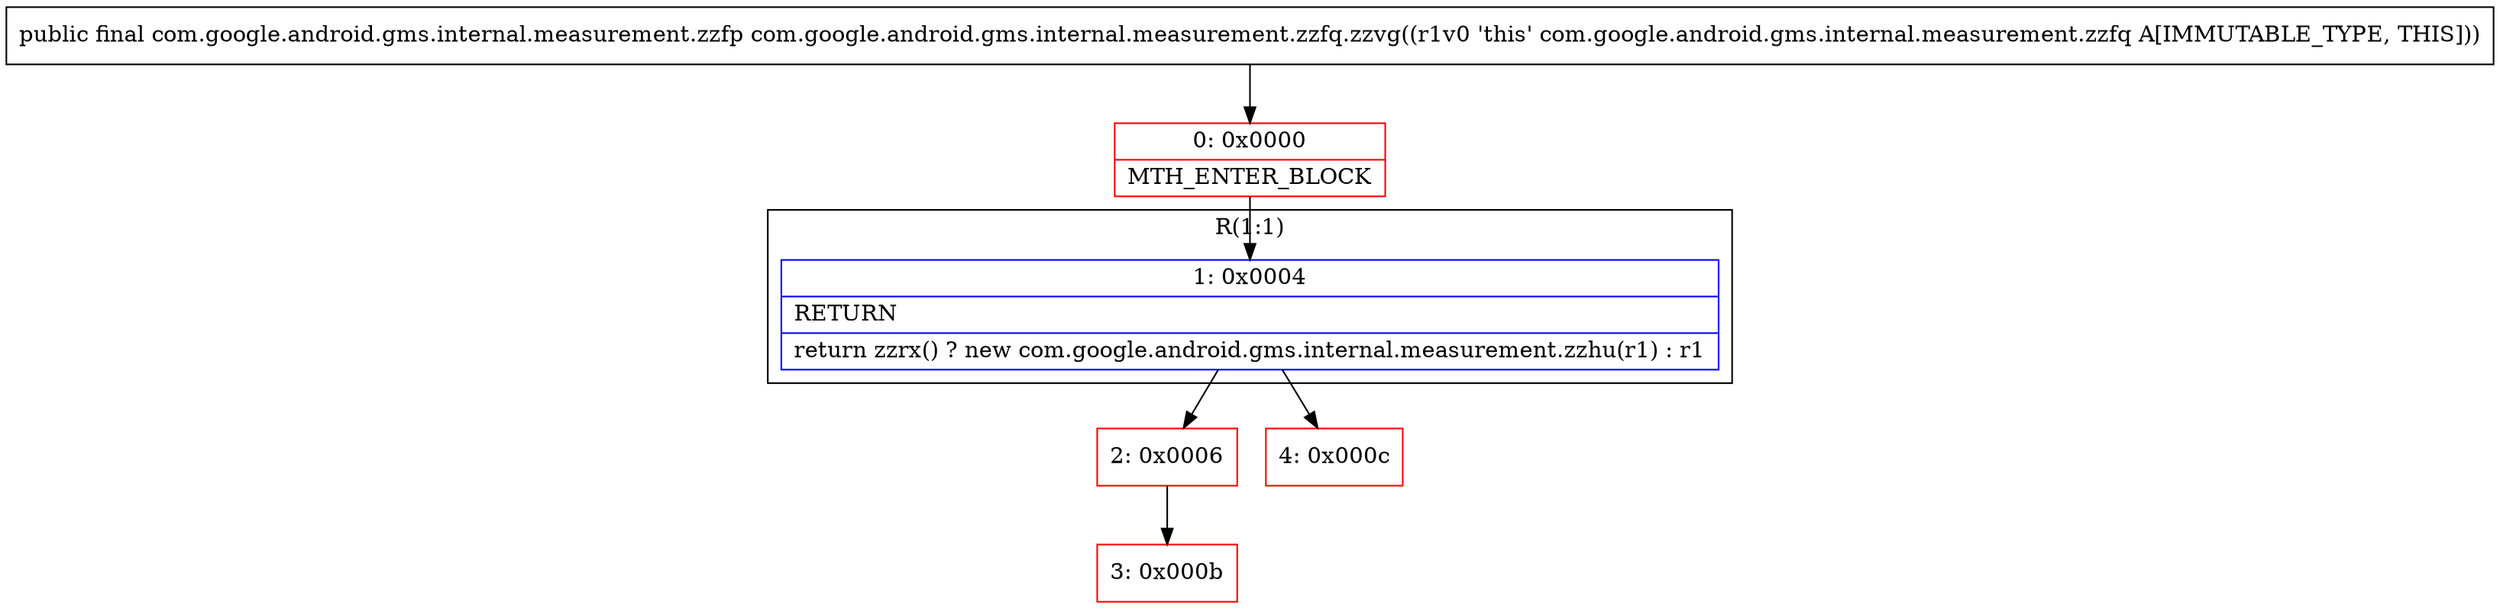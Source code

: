 digraph "CFG forcom.google.android.gms.internal.measurement.zzfq.zzvg()Lcom\/google\/android\/gms\/internal\/measurement\/zzfp;" {
subgraph cluster_Region_2030361986 {
label = "R(1:1)";
node [shape=record,color=blue];
Node_1 [shape=record,label="{1\:\ 0x0004|RETURN\l|return zzrx() ? new com.google.android.gms.internal.measurement.zzhu(r1) : r1\l}"];
}
Node_0 [shape=record,color=red,label="{0\:\ 0x0000|MTH_ENTER_BLOCK\l}"];
Node_2 [shape=record,color=red,label="{2\:\ 0x0006}"];
Node_3 [shape=record,color=red,label="{3\:\ 0x000b}"];
Node_4 [shape=record,color=red,label="{4\:\ 0x000c}"];
MethodNode[shape=record,label="{public final com.google.android.gms.internal.measurement.zzfp com.google.android.gms.internal.measurement.zzfq.zzvg((r1v0 'this' com.google.android.gms.internal.measurement.zzfq A[IMMUTABLE_TYPE, THIS])) }"];
MethodNode -> Node_0;
Node_1 -> Node_2;
Node_1 -> Node_4;
Node_0 -> Node_1;
Node_2 -> Node_3;
}

